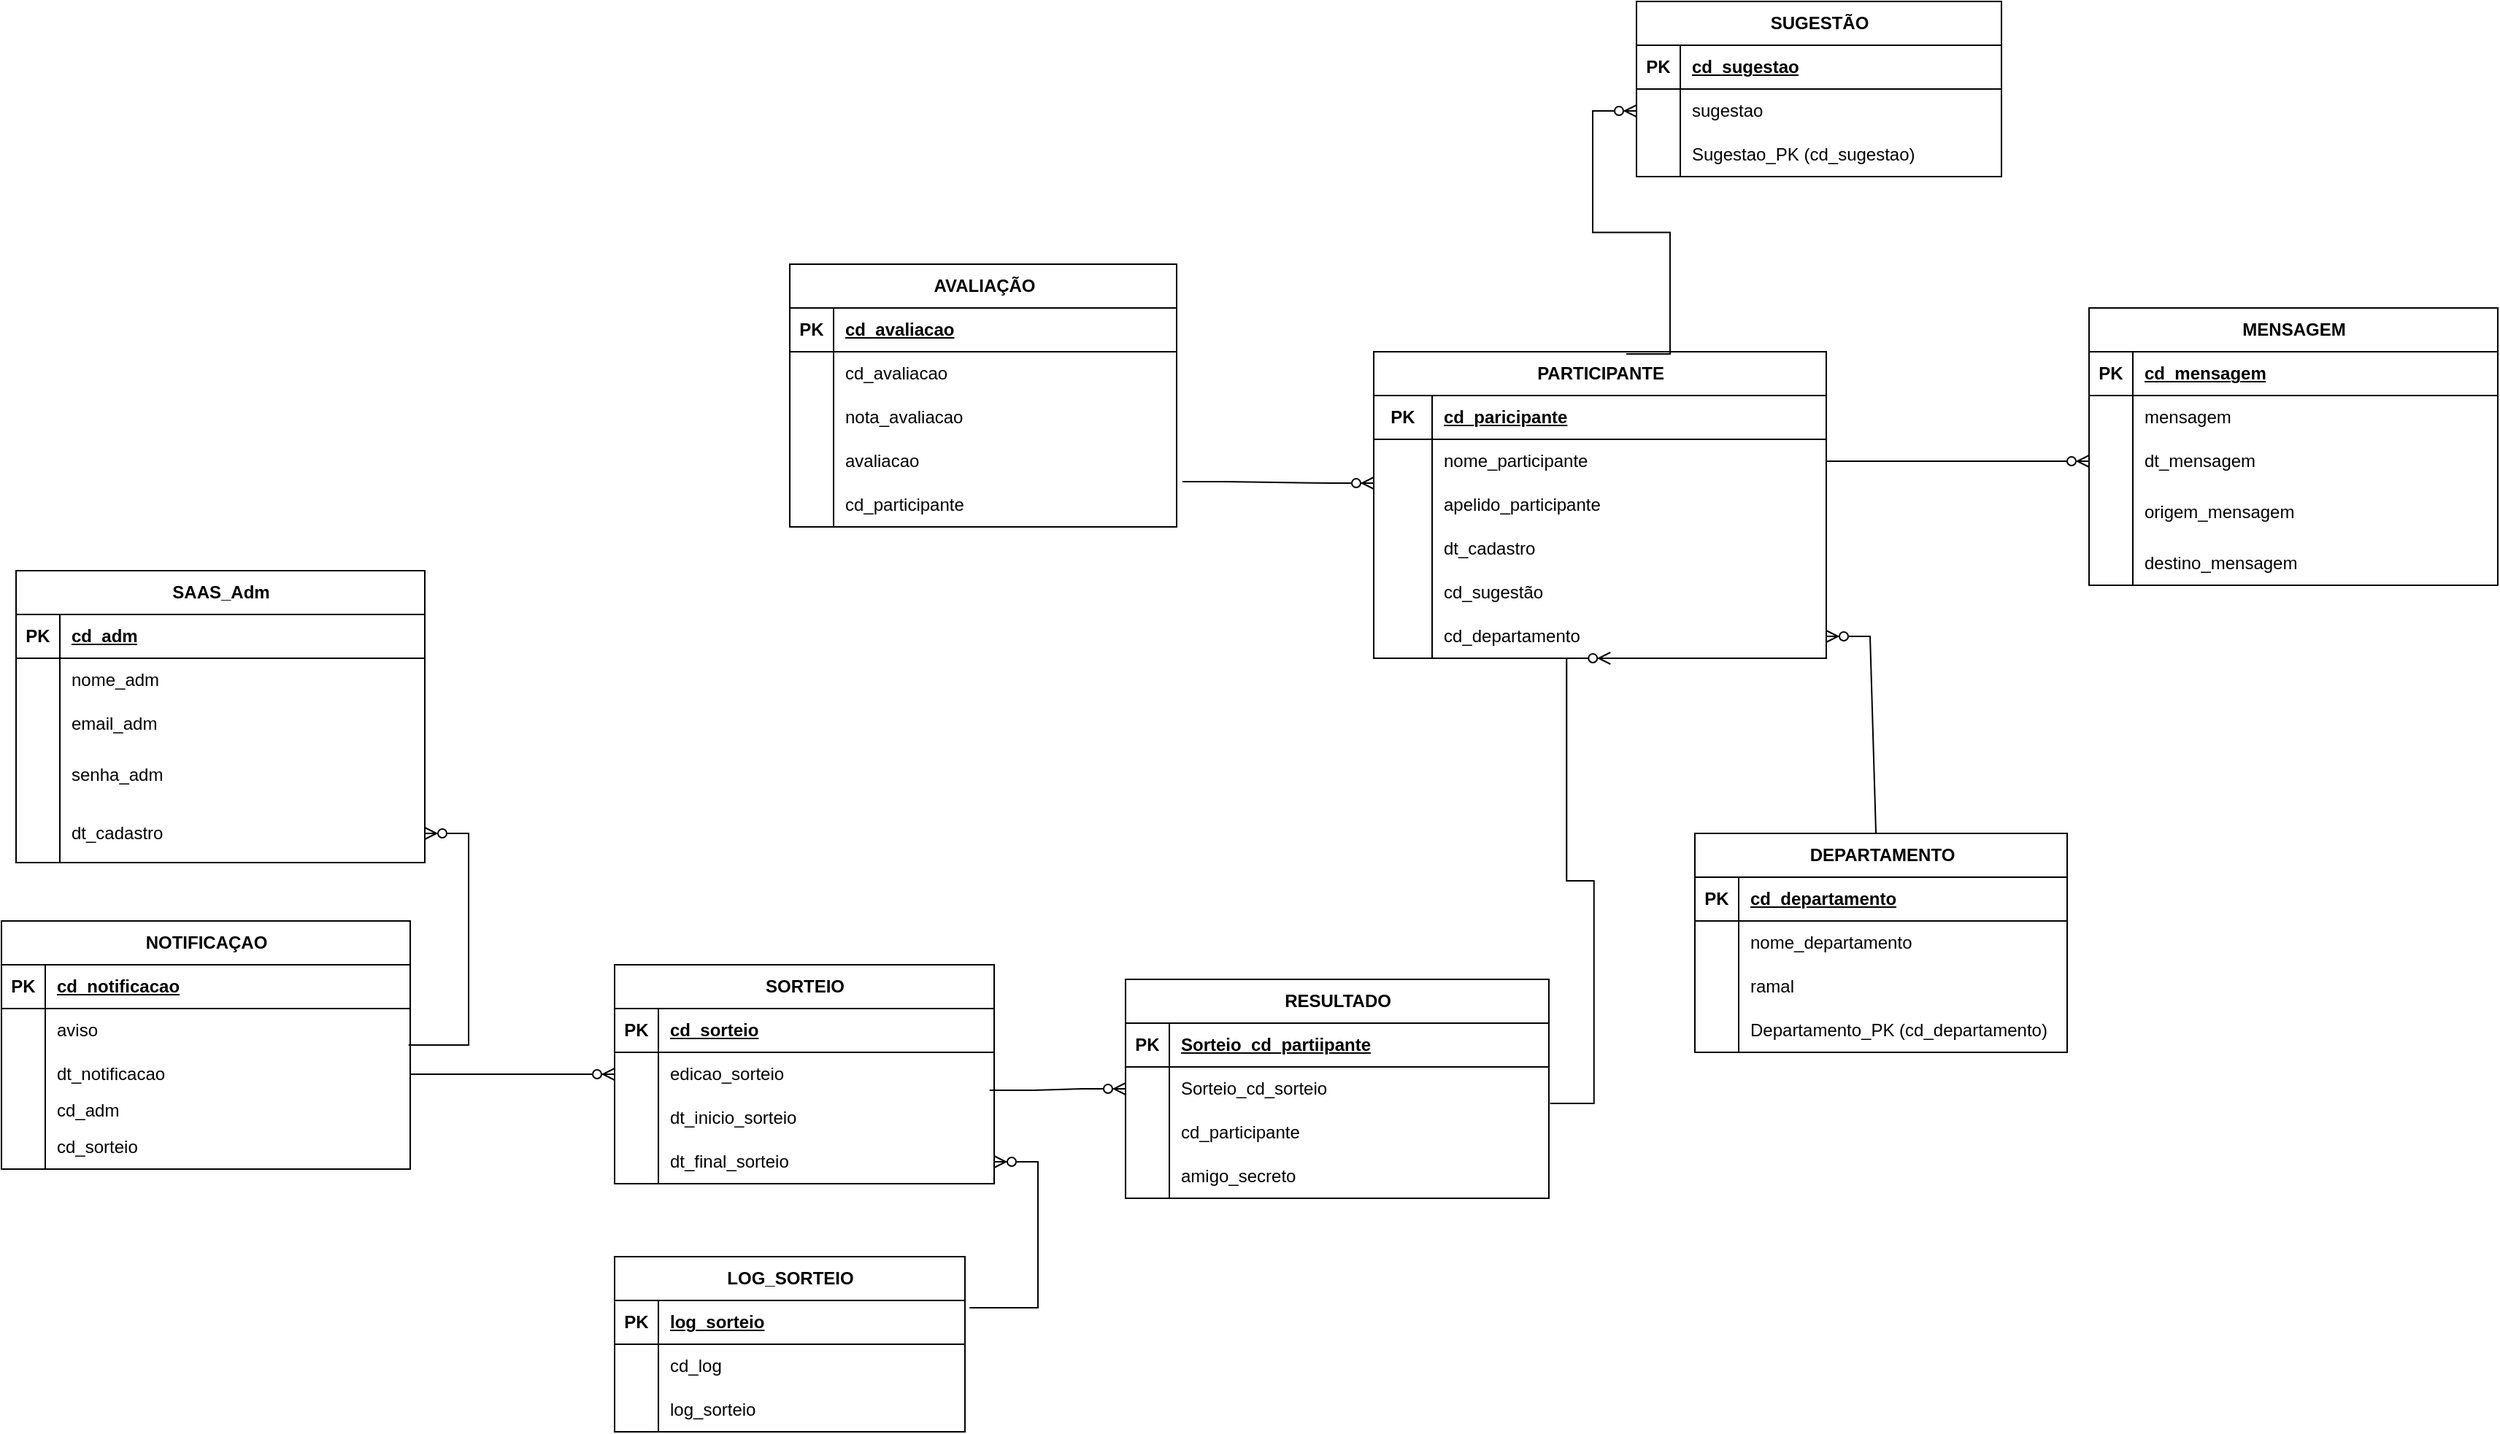 <mxfile version="23.1.5" type="github">
  <diagram name="Page-1" id="4oKzSc2qg2DLlw8TEG8X">
    <mxGraphModel dx="3244" dy="2312" grid="1" gridSize="10" guides="1" tooltips="1" connect="1" arrows="1" fold="1" page="1" pageScale="1" pageWidth="850" pageHeight="1100" math="0" shadow="0">
      <root>
        <mxCell id="0" />
        <mxCell id="1" parent="0" />
        <mxCell id="CW-zrtJfjX2pMZGE0h_k-5" value="LOG_SORTEIO" style="shape=table;startSize=30;container=1;collapsible=1;childLayout=tableLayout;fixedRows=1;rowLines=0;fontStyle=1;align=center;resizeLast=1;html=1;" parent="1" vertex="1">
          <mxGeometry x="320" y="510" width="240" height="120" as="geometry" />
        </mxCell>
        <mxCell id="CW-zrtJfjX2pMZGE0h_k-6" value="" style="shape=tableRow;horizontal=0;startSize=0;swimlaneHead=0;swimlaneBody=0;fillColor=none;collapsible=0;dropTarget=0;points=[[0,0.5],[1,0.5]];portConstraint=eastwest;top=0;left=0;right=0;bottom=1;" parent="CW-zrtJfjX2pMZGE0h_k-5" vertex="1">
          <mxGeometry y="30" width="240" height="30" as="geometry" />
        </mxCell>
        <mxCell id="CW-zrtJfjX2pMZGE0h_k-7" value="PK" style="shape=partialRectangle;connectable=0;fillColor=none;top=0;left=0;bottom=0;right=0;fontStyle=1;overflow=hidden;whiteSpace=wrap;html=1;" parent="CW-zrtJfjX2pMZGE0h_k-6" vertex="1">
          <mxGeometry width="30" height="30" as="geometry">
            <mxRectangle width="30" height="30" as="alternateBounds" />
          </mxGeometry>
        </mxCell>
        <mxCell id="CW-zrtJfjX2pMZGE0h_k-8" value="log_sorteio" style="shape=partialRectangle;connectable=0;fillColor=none;top=0;left=0;bottom=0;right=0;align=left;spacingLeft=6;fontStyle=5;overflow=hidden;whiteSpace=wrap;html=1;strokeColor=default;" parent="CW-zrtJfjX2pMZGE0h_k-6" vertex="1">
          <mxGeometry x="30" width="210" height="30" as="geometry">
            <mxRectangle width="210" height="30" as="alternateBounds" />
          </mxGeometry>
        </mxCell>
        <mxCell id="CW-zrtJfjX2pMZGE0h_k-9" value="" style="shape=tableRow;horizontal=0;startSize=0;swimlaneHead=0;swimlaneBody=0;fillColor=none;collapsible=0;dropTarget=0;points=[[0,0.5],[1,0.5]];portConstraint=eastwest;top=0;left=0;right=0;bottom=0;" parent="CW-zrtJfjX2pMZGE0h_k-5" vertex="1">
          <mxGeometry y="60" width="240" height="30" as="geometry" />
        </mxCell>
        <mxCell id="CW-zrtJfjX2pMZGE0h_k-10" value="" style="shape=partialRectangle;connectable=0;fillColor=none;top=0;left=0;bottom=0;right=0;editable=1;overflow=hidden;whiteSpace=wrap;html=1;" parent="CW-zrtJfjX2pMZGE0h_k-9" vertex="1">
          <mxGeometry width="30" height="30" as="geometry">
            <mxRectangle width="30" height="30" as="alternateBounds" />
          </mxGeometry>
        </mxCell>
        <mxCell id="CW-zrtJfjX2pMZGE0h_k-11" value="cd_log" style="shape=partialRectangle;connectable=0;fillColor=none;top=0;left=0;bottom=0;right=0;align=left;spacingLeft=6;overflow=hidden;whiteSpace=wrap;html=1;" parent="CW-zrtJfjX2pMZGE0h_k-9" vertex="1">
          <mxGeometry x="30" width="210" height="30" as="geometry">
            <mxRectangle width="210" height="30" as="alternateBounds" />
          </mxGeometry>
        </mxCell>
        <mxCell id="CW-zrtJfjX2pMZGE0h_k-12" value="" style="shape=tableRow;horizontal=0;startSize=0;swimlaneHead=0;swimlaneBody=0;fillColor=none;collapsible=0;dropTarget=0;points=[[0,0.5],[1,0.5]];portConstraint=eastwest;top=0;left=0;right=0;bottom=0;" parent="CW-zrtJfjX2pMZGE0h_k-5" vertex="1">
          <mxGeometry y="90" width="240" height="30" as="geometry" />
        </mxCell>
        <mxCell id="CW-zrtJfjX2pMZGE0h_k-13" value="" style="shape=partialRectangle;connectable=0;fillColor=none;top=0;left=0;bottom=0;right=0;editable=1;overflow=hidden;whiteSpace=wrap;html=1;" parent="CW-zrtJfjX2pMZGE0h_k-12" vertex="1">
          <mxGeometry width="30" height="30" as="geometry">
            <mxRectangle width="30" height="30" as="alternateBounds" />
          </mxGeometry>
        </mxCell>
        <mxCell id="CW-zrtJfjX2pMZGE0h_k-14" value="log_sorteio" style="shape=partialRectangle;connectable=0;fillColor=none;top=0;left=0;bottom=0;right=0;align=left;spacingLeft=6;overflow=hidden;whiteSpace=wrap;html=1;" parent="CW-zrtJfjX2pMZGE0h_k-12" vertex="1">
          <mxGeometry x="30" width="210" height="30" as="geometry">
            <mxRectangle width="210" height="30" as="alternateBounds" />
          </mxGeometry>
        </mxCell>
        <mxCell id="CW-zrtJfjX2pMZGE0h_k-18" value="SUGESTÃO" style="shape=table;startSize=30;container=1;collapsible=1;childLayout=tableLayout;fixedRows=1;rowLines=0;fontStyle=1;align=center;resizeLast=1;html=1;" parent="1" vertex="1">
          <mxGeometry x="1020" y="-350" width="250" height="120" as="geometry" />
        </mxCell>
        <mxCell id="CW-zrtJfjX2pMZGE0h_k-19" value="" style="shape=tableRow;horizontal=0;startSize=0;swimlaneHead=0;swimlaneBody=0;fillColor=none;collapsible=0;dropTarget=0;points=[[0,0.5],[1,0.5]];portConstraint=eastwest;top=0;left=0;right=0;bottom=1;" parent="CW-zrtJfjX2pMZGE0h_k-18" vertex="1">
          <mxGeometry y="30" width="250" height="30" as="geometry" />
        </mxCell>
        <mxCell id="CW-zrtJfjX2pMZGE0h_k-20" value="PK" style="shape=partialRectangle;connectable=0;fillColor=none;top=0;left=0;bottom=0;right=0;fontStyle=1;overflow=hidden;whiteSpace=wrap;html=1;" parent="CW-zrtJfjX2pMZGE0h_k-19" vertex="1">
          <mxGeometry width="30" height="30" as="geometry">
            <mxRectangle width="30" height="30" as="alternateBounds" />
          </mxGeometry>
        </mxCell>
        <mxCell id="CW-zrtJfjX2pMZGE0h_k-21" value="cd_sugestao" style="shape=partialRectangle;connectable=0;fillColor=none;top=0;left=0;bottom=0;right=0;align=left;spacingLeft=6;fontStyle=5;overflow=hidden;whiteSpace=wrap;html=1;" parent="CW-zrtJfjX2pMZGE0h_k-19" vertex="1">
          <mxGeometry x="30" width="220" height="30" as="geometry">
            <mxRectangle width="220" height="30" as="alternateBounds" />
          </mxGeometry>
        </mxCell>
        <mxCell id="CW-zrtJfjX2pMZGE0h_k-22" value="" style="shape=tableRow;horizontal=0;startSize=0;swimlaneHead=0;swimlaneBody=0;fillColor=none;collapsible=0;dropTarget=0;points=[[0,0.5],[1,0.5]];portConstraint=eastwest;top=0;left=0;right=0;bottom=0;" parent="CW-zrtJfjX2pMZGE0h_k-18" vertex="1">
          <mxGeometry y="60" width="250" height="30" as="geometry" />
        </mxCell>
        <mxCell id="CW-zrtJfjX2pMZGE0h_k-23" value="" style="shape=partialRectangle;connectable=0;fillColor=none;top=0;left=0;bottom=0;right=0;editable=1;overflow=hidden;whiteSpace=wrap;html=1;" parent="CW-zrtJfjX2pMZGE0h_k-22" vertex="1">
          <mxGeometry width="30" height="30" as="geometry">
            <mxRectangle width="30" height="30" as="alternateBounds" />
          </mxGeometry>
        </mxCell>
        <mxCell id="CW-zrtJfjX2pMZGE0h_k-24" value="sugestao" style="shape=partialRectangle;connectable=0;fillColor=none;top=0;left=0;bottom=0;right=0;align=left;spacingLeft=6;overflow=hidden;whiteSpace=wrap;html=1;" parent="CW-zrtJfjX2pMZGE0h_k-22" vertex="1">
          <mxGeometry x="30" width="220" height="30" as="geometry">
            <mxRectangle width="220" height="30" as="alternateBounds" />
          </mxGeometry>
        </mxCell>
        <mxCell id="CW-zrtJfjX2pMZGE0h_k-25" value="" style="shape=tableRow;horizontal=0;startSize=0;swimlaneHead=0;swimlaneBody=0;fillColor=none;collapsible=0;dropTarget=0;points=[[0,0.5],[1,0.5]];portConstraint=eastwest;top=0;left=0;right=0;bottom=0;" parent="CW-zrtJfjX2pMZGE0h_k-18" vertex="1">
          <mxGeometry y="90" width="250" height="30" as="geometry" />
        </mxCell>
        <mxCell id="CW-zrtJfjX2pMZGE0h_k-26" value="" style="shape=partialRectangle;connectable=0;fillColor=none;top=0;left=0;bottom=0;right=0;editable=1;overflow=hidden;whiteSpace=wrap;html=1;" parent="CW-zrtJfjX2pMZGE0h_k-25" vertex="1">
          <mxGeometry width="30" height="30" as="geometry">
            <mxRectangle width="30" height="30" as="alternateBounds" />
          </mxGeometry>
        </mxCell>
        <mxCell id="CW-zrtJfjX2pMZGE0h_k-27" value="Sugestao_PK (cd_sugestao)" style="shape=partialRectangle;connectable=0;fillColor=none;top=0;left=0;bottom=0;right=0;align=left;spacingLeft=6;overflow=hidden;whiteSpace=wrap;html=1;" parent="CW-zrtJfjX2pMZGE0h_k-25" vertex="1">
          <mxGeometry x="30" width="220" height="30" as="geometry">
            <mxRectangle width="220" height="30" as="alternateBounds" />
          </mxGeometry>
        </mxCell>
        <mxCell id="CW-zrtJfjX2pMZGE0h_k-31" value="AVALIAÇÃO" style="shape=table;startSize=30;container=1;collapsible=1;childLayout=tableLayout;fixedRows=1;rowLines=0;fontStyle=1;align=center;resizeLast=1;html=1;" parent="1" vertex="1">
          <mxGeometry x="440" y="-170" width="265" height="180" as="geometry" />
        </mxCell>
        <mxCell id="CW-zrtJfjX2pMZGE0h_k-32" value="" style="shape=tableRow;horizontal=0;startSize=0;swimlaneHead=0;swimlaneBody=0;fillColor=none;collapsible=0;dropTarget=0;points=[[0,0.5],[1,0.5]];portConstraint=eastwest;top=0;left=0;right=0;bottom=1;" parent="CW-zrtJfjX2pMZGE0h_k-31" vertex="1">
          <mxGeometry y="30" width="265" height="30" as="geometry" />
        </mxCell>
        <mxCell id="CW-zrtJfjX2pMZGE0h_k-33" value="PK" style="shape=partialRectangle;connectable=0;fillColor=none;top=0;left=0;bottom=0;right=0;fontStyle=1;overflow=hidden;whiteSpace=wrap;html=1;" parent="CW-zrtJfjX2pMZGE0h_k-32" vertex="1">
          <mxGeometry width="30" height="30" as="geometry">
            <mxRectangle width="30" height="30" as="alternateBounds" />
          </mxGeometry>
        </mxCell>
        <mxCell id="CW-zrtJfjX2pMZGE0h_k-34" value="cd_avaliacao" style="shape=partialRectangle;connectable=0;fillColor=none;top=0;left=0;bottom=0;right=0;align=left;spacingLeft=6;fontStyle=5;overflow=hidden;whiteSpace=wrap;html=1;" parent="CW-zrtJfjX2pMZGE0h_k-32" vertex="1">
          <mxGeometry x="30" width="235" height="30" as="geometry">
            <mxRectangle width="235" height="30" as="alternateBounds" />
          </mxGeometry>
        </mxCell>
        <mxCell id="CW-zrtJfjX2pMZGE0h_k-35" value="" style="shape=tableRow;horizontal=0;startSize=0;swimlaneHead=0;swimlaneBody=0;fillColor=none;collapsible=0;dropTarget=0;points=[[0,0.5],[1,0.5]];portConstraint=eastwest;top=0;left=0;right=0;bottom=0;" parent="CW-zrtJfjX2pMZGE0h_k-31" vertex="1">
          <mxGeometry y="60" width="265" height="30" as="geometry" />
        </mxCell>
        <mxCell id="CW-zrtJfjX2pMZGE0h_k-36" value="" style="shape=partialRectangle;connectable=0;fillColor=none;top=0;left=0;bottom=0;right=0;editable=1;overflow=hidden;whiteSpace=wrap;html=1;" parent="CW-zrtJfjX2pMZGE0h_k-35" vertex="1">
          <mxGeometry width="30" height="30" as="geometry">
            <mxRectangle width="30" height="30" as="alternateBounds" />
          </mxGeometry>
        </mxCell>
        <mxCell id="CW-zrtJfjX2pMZGE0h_k-37" value="cd_avaliacao" style="shape=partialRectangle;connectable=0;fillColor=none;top=0;left=0;bottom=0;right=0;align=left;spacingLeft=6;overflow=hidden;whiteSpace=wrap;html=1;" parent="CW-zrtJfjX2pMZGE0h_k-35" vertex="1">
          <mxGeometry x="30" width="235" height="30" as="geometry">
            <mxRectangle width="235" height="30" as="alternateBounds" />
          </mxGeometry>
        </mxCell>
        <mxCell id="CW-zrtJfjX2pMZGE0h_k-38" value="" style="shape=tableRow;horizontal=0;startSize=0;swimlaneHead=0;swimlaneBody=0;fillColor=none;collapsible=0;dropTarget=0;points=[[0,0.5],[1,0.5]];portConstraint=eastwest;top=0;left=0;right=0;bottom=0;" parent="CW-zrtJfjX2pMZGE0h_k-31" vertex="1">
          <mxGeometry y="90" width="265" height="30" as="geometry" />
        </mxCell>
        <mxCell id="CW-zrtJfjX2pMZGE0h_k-39" value="" style="shape=partialRectangle;connectable=0;fillColor=none;top=0;left=0;bottom=0;right=0;editable=1;overflow=hidden;whiteSpace=wrap;html=1;" parent="CW-zrtJfjX2pMZGE0h_k-38" vertex="1">
          <mxGeometry width="30" height="30" as="geometry">
            <mxRectangle width="30" height="30" as="alternateBounds" />
          </mxGeometry>
        </mxCell>
        <mxCell id="CW-zrtJfjX2pMZGE0h_k-40" value="nota_avaliacao" style="shape=partialRectangle;connectable=0;fillColor=none;top=0;left=0;bottom=0;right=0;align=left;spacingLeft=6;overflow=hidden;whiteSpace=wrap;html=1;" parent="CW-zrtJfjX2pMZGE0h_k-38" vertex="1">
          <mxGeometry x="30" width="235" height="30" as="geometry">
            <mxRectangle width="235" height="30" as="alternateBounds" />
          </mxGeometry>
        </mxCell>
        <mxCell id="CW-zrtJfjX2pMZGE0h_k-41" value="" style="shape=tableRow;horizontal=0;startSize=0;swimlaneHead=0;swimlaneBody=0;fillColor=none;collapsible=0;dropTarget=0;points=[[0,0.5],[1,0.5]];portConstraint=eastwest;top=0;left=0;right=0;bottom=0;" parent="CW-zrtJfjX2pMZGE0h_k-31" vertex="1">
          <mxGeometry y="120" width="265" height="30" as="geometry" />
        </mxCell>
        <mxCell id="CW-zrtJfjX2pMZGE0h_k-42" value="" style="shape=partialRectangle;connectable=0;fillColor=none;top=0;left=0;bottom=0;right=0;editable=1;overflow=hidden;whiteSpace=wrap;html=1;" parent="CW-zrtJfjX2pMZGE0h_k-41" vertex="1">
          <mxGeometry width="30" height="30" as="geometry">
            <mxRectangle width="30" height="30" as="alternateBounds" />
          </mxGeometry>
        </mxCell>
        <mxCell id="CW-zrtJfjX2pMZGE0h_k-43" value="avaliacao" style="shape=partialRectangle;connectable=0;fillColor=none;top=0;left=0;bottom=0;right=0;align=left;spacingLeft=6;overflow=hidden;whiteSpace=wrap;html=1;" parent="CW-zrtJfjX2pMZGE0h_k-41" vertex="1">
          <mxGeometry x="30" width="235" height="30" as="geometry">
            <mxRectangle width="235" height="30" as="alternateBounds" />
          </mxGeometry>
        </mxCell>
        <mxCell id="CW-zrtJfjX2pMZGE0h_k-142" value="" style="shape=tableRow;horizontal=0;startSize=0;swimlaneHead=0;swimlaneBody=0;fillColor=none;collapsible=0;dropTarget=0;points=[[0,0.5],[1,0.5]];portConstraint=eastwest;top=0;left=0;right=0;bottom=0;" parent="CW-zrtJfjX2pMZGE0h_k-31" vertex="1">
          <mxGeometry y="150" width="265" height="30" as="geometry" />
        </mxCell>
        <mxCell id="CW-zrtJfjX2pMZGE0h_k-143" value="" style="shape=partialRectangle;connectable=0;fillColor=none;top=0;left=0;bottom=0;right=0;editable=1;overflow=hidden;whiteSpace=wrap;html=1;" parent="CW-zrtJfjX2pMZGE0h_k-142" vertex="1">
          <mxGeometry width="30" height="30" as="geometry">
            <mxRectangle width="30" height="30" as="alternateBounds" />
          </mxGeometry>
        </mxCell>
        <mxCell id="CW-zrtJfjX2pMZGE0h_k-144" value="cd_participante" style="shape=partialRectangle;connectable=0;fillColor=none;top=0;left=0;bottom=0;right=0;align=left;spacingLeft=6;overflow=hidden;whiteSpace=wrap;html=1;" parent="CW-zrtJfjX2pMZGE0h_k-142" vertex="1">
          <mxGeometry x="30" width="235" height="30" as="geometry">
            <mxRectangle width="235" height="30" as="alternateBounds" />
          </mxGeometry>
        </mxCell>
        <mxCell id="CW-zrtJfjX2pMZGE0h_k-44" value="MENSAGEM" style="shape=table;startSize=30;container=1;collapsible=1;childLayout=tableLayout;fixedRows=1;rowLines=0;fontStyle=1;align=center;resizeLast=1;html=1;" parent="1" vertex="1">
          <mxGeometry x="1330" y="-140" width="280" height="190" as="geometry" />
        </mxCell>
        <mxCell id="CW-zrtJfjX2pMZGE0h_k-45" value="" style="shape=tableRow;horizontal=0;startSize=0;swimlaneHead=0;swimlaneBody=0;fillColor=none;collapsible=0;dropTarget=0;points=[[0,0.5],[1,0.5]];portConstraint=eastwest;top=0;left=0;right=0;bottom=1;" parent="CW-zrtJfjX2pMZGE0h_k-44" vertex="1">
          <mxGeometry y="30" width="280" height="30" as="geometry" />
        </mxCell>
        <mxCell id="CW-zrtJfjX2pMZGE0h_k-46" value="PK" style="shape=partialRectangle;connectable=0;fillColor=none;top=0;left=0;bottom=0;right=0;fontStyle=1;overflow=hidden;whiteSpace=wrap;html=1;" parent="CW-zrtJfjX2pMZGE0h_k-45" vertex="1">
          <mxGeometry width="30" height="30" as="geometry">
            <mxRectangle width="30" height="30" as="alternateBounds" />
          </mxGeometry>
        </mxCell>
        <mxCell id="CW-zrtJfjX2pMZGE0h_k-47" value="cd_mensagem" style="shape=partialRectangle;connectable=0;fillColor=none;top=0;left=0;bottom=0;right=0;align=left;spacingLeft=6;fontStyle=5;overflow=hidden;whiteSpace=wrap;html=1;" parent="CW-zrtJfjX2pMZGE0h_k-45" vertex="1">
          <mxGeometry x="30" width="250" height="30" as="geometry">
            <mxRectangle width="250" height="30" as="alternateBounds" />
          </mxGeometry>
        </mxCell>
        <mxCell id="CW-zrtJfjX2pMZGE0h_k-48" value="" style="shape=tableRow;horizontal=0;startSize=0;swimlaneHead=0;swimlaneBody=0;fillColor=none;collapsible=0;dropTarget=0;points=[[0,0.5],[1,0.5]];portConstraint=eastwest;top=0;left=0;right=0;bottom=0;" parent="CW-zrtJfjX2pMZGE0h_k-44" vertex="1">
          <mxGeometry y="60" width="280" height="30" as="geometry" />
        </mxCell>
        <mxCell id="CW-zrtJfjX2pMZGE0h_k-49" value="" style="shape=partialRectangle;connectable=0;fillColor=none;top=0;left=0;bottom=0;right=0;editable=1;overflow=hidden;whiteSpace=wrap;html=1;" parent="CW-zrtJfjX2pMZGE0h_k-48" vertex="1">
          <mxGeometry width="30" height="30" as="geometry">
            <mxRectangle width="30" height="30" as="alternateBounds" />
          </mxGeometry>
        </mxCell>
        <mxCell id="CW-zrtJfjX2pMZGE0h_k-50" value="mensagem" style="shape=partialRectangle;connectable=0;fillColor=none;top=0;left=0;bottom=0;right=0;align=left;spacingLeft=6;overflow=hidden;whiteSpace=wrap;html=1;" parent="CW-zrtJfjX2pMZGE0h_k-48" vertex="1">
          <mxGeometry x="30" width="250" height="30" as="geometry">
            <mxRectangle width="250" height="30" as="alternateBounds" />
          </mxGeometry>
        </mxCell>
        <mxCell id="CW-zrtJfjX2pMZGE0h_k-51" value="" style="shape=tableRow;horizontal=0;startSize=0;swimlaneHead=0;swimlaneBody=0;fillColor=none;collapsible=0;dropTarget=0;points=[[0,0.5],[1,0.5]];portConstraint=eastwest;top=0;left=0;right=0;bottom=0;" parent="CW-zrtJfjX2pMZGE0h_k-44" vertex="1">
          <mxGeometry y="90" width="280" height="30" as="geometry" />
        </mxCell>
        <mxCell id="CW-zrtJfjX2pMZGE0h_k-52" value="" style="shape=partialRectangle;connectable=0;fillColor=none;top=0;left=0;bottom=0;right=0;editable=1;overflow=hidden;whiteSpace=wrap;html=1;" parent="CW-zrtJfjX2pMZGE0h_k-51" vertex="1">
          <mxGeometry width="30" height="30" as="geometry">
            <mxRectangle width="30" height="30" as="alternateBounds" />
          </mxGeometry>
        </mxCell>
        <mxCell id="CW-zrtJfjX2pMZGE0h_k-53" value="dt_mensagem" style="shape=partialRectangle;connectable=0;fillColor=none;top=0;left=0;bottom=0;right=0;align=left;spacingLeft=6;overflow=hidden;whiteSpace=wrap;html=1;" parent="CW-zrtJfjX2pMZGE0h_k-51" vertex="1">
          <mxGeometry x="30" width="250" height="30" as="geometry">
            <mxRectangle width="250" height="30" as="alternateBounds" />
          </mxGeometry>
        </mxCell>
        <mxCell id="CW-zrtJfjX2pMZGE0h_k-54" value="" style="shape=tableRow;horizontal=0;startSize=0;swimlaneHead=0;swimlaneBody=0;fillColor=none;collapsible=0;dropTarget=0;points=[[0,0.5],[1,0.5]];portConstraint=eastwest;top=0;left=0;right=0;bottom=0;" parent="CW-zrtJfjX2pMZGE0h_k-44" vertex="1">
          <mxGeometry y="120" width="280" height="40" as="geometry" />
        </mxCell>
        <mxCell id="CW-zrtJfjX2pMZGE0h_k-55" value="&lt;div&gt;&lt;br&gt;&lt;/div&gt;&lt;div&gt;&lt;br&gt;&lt;/div&gt;&lt;div&gt;&lt;br&gt;&lt;/div&gt;&lt;div&gt;&lt;br&gt;&lt;/div&gt;" style="shape=partialRectangle;connectable=0;fillColor=none;top=0;left=0;bottom=0;right=0;editable=1;overflow=hidden;whiteSpace=wrap;html=1;" parent="CW-zrtJfjX2pMZGE0h_k-54" vertex="1">
          <mxGeometry width="30" height="40" as="geometry">
            <mxRectangle width="30" height="40" as="alternateBounds" />
          </mxGeometry>
        </mxCell>
        <mxCell id="CW-zrtJfjX2pMZGE0h_k-56" value="origem_mensagem" style="shape=partialRectangle;connectable=0;fillColor=none;top=0;left=0;bottom=0;right=0;align=left;spacingLeft=6;overflow=hidden;whiteSpace=wrap;html=1;" parent="CW-zrtJfjX2pMZGE0h_k-54" vertex="1">
          <mxGeometry x="30" width="250" height="40" as="geometry">
            <mxRectangle width="250" height="40" as="alternateBounds" />
          </mxGeometry>
        </mxCell>
        <mxCell id="CW-zrtJfjX2pMZGE0h_k-145" value="" style="shape=tableRow;horizontal=0;startSize=0;swimlaneHead=0;swimlaneBody=0;fillColor=none;collapsible=0;dropTarget=0;points=[[0,0.5],[1,0.5]];portConstraint=eastwest;top=0;left=0;right=0;bottom=0;" parent="CW-zrtJfjX2pMZGE0h_k-44" vertex="1">
          <mxGeometry y="160" width="280" height="30" as="geometry" />
        </mxCell>
        <mxCell id="CW-zrtJfjX2pMZGE0h_k-146" value="" style="shape=partialRectangle;connectable=0;fillColor=none;top=0;left=0;bottom=0;right=0;editable=1;overflow=hidden;whiteSpace=wrap;html=1;" parent="CW-zrtJfjX2pMZGE0h_k-145" vertex="1">
          <mxGeometry width="30" height="30" as="geometry">
            <mxRectangle width="30" height="30" as="alternateBounds" />
          </mxGeometry>
        </mxCell>
        <mxCell id="CW-zrtJfjX2pMZGE0h_k-147" value="destino_mensagem" style="shape=partialRectangle;connectable=0;fillColor=none;top=0;left=0;bottom=0;right=0;align=left;spacingLeft=6;overflow=hidden;whiteSpace=wrap;html=1;" parent="CW-zrtJfjX2pMZGE0h_k-145" vertex="1">
          <mxGeometry x="30" width="250" height="30" as="geometry">
            <mxRectangle width="250" height="30" as="alternateBounds" />
          </mxGeometry>
        </mxCell>
        <mxCell id="CW-zrtJfjX2pMZGE0h_k-57" value="PARTICIPANTE" style="shape=table;startSize=30;container=1;collapsible=1;childLayout=tableLayout;fixedRows=1;rowLines=0;fontStyle=1;align=center;resizeLast=1;html=1;" parent="1" vertex="1">
          <mxGeometry x="840" y="-110" width="310" height="210" as="geometry" />
        </mxCell>
        <mxCell id="CW-zrtJfjX2pMZGE0h_k-58" value="" style="shape=tableRow;horizontal=0;startSize=0;swimlaneHead=0;swimlaneBody=0;fillColor=none;collapsible=0;dropTarget=0;points=[[0,0.5],[1,0.5]];portConstraint=eastwest;top=0;left=0;right=0;bottom=1;" parent="CW-zrtJfjX2pMZGE0h_k-57" vertex="1">
          <mxGeometry y="30" width="310" height="30" as="geometry" />
        </mxCell>
        <mxCell id="CW-zrtJfjX2pMZGE0h_k-59" value="PK" style="shape=partialRectangle;connectable=0;fillColor=none;top=0;left=0;bottom=0;right=0;fontStyle=1;overflow=hidden;whiteSpace=wrap;html=1;" parent="CW-zrtJfjX2pMZGE0h_k-58" vertex="1">
          <mxGeometry width="40" height="30" as="geometry">
            <mxRectangle width="40" height="30" as="alternateBounds" />
          </mxGeometry>
        </mxCell>
        <mxCell id="CW-zrtJfjX2pMZGE0h_k-60" value="cd_paricipante" style="shape=partialRectangle;connectable=0;fillColor=none;top=0;left=0;bottom=0;right=0;align=left;spacingLeft=6;fontStyle=5;overflow=hidden;whiteSpace=wrap;html=1;" parent="CW-zrtJfjX2pMZGE0h_k-58" vertex="1">
          <mxGeometry x="40" width="270" height="30" as="geometry">
            <mxRectangle width="270" height="30" as="alternateBounds" />
          </mxGeometry>
        </mxCell>
        <mxCell id="CW-zrtJfjX2pMZGE0h_k-61" value="" style="shape=tableRow;horizontal=0;startSize=0;swimlaneHead=0;swimlaneBody=0;fillColor=none;collapsible=0;dropTarget=0;points=[[0,0.5],[1,0.5]];portConstraint=eastwest;top=0;left=0;right=0;bottom=0;" parent="CW-zrtJfjX2pMZGE0h_k-57" vertex="1">
          <mxGeometry y="60" width="310" height="30" as="geometry" />
        </mxCell>
        <mxCell id="CW-zrtJfjX2pMZGE0h_k-62" value="" style="shape=partialRectangle;connectable=0;fillColor=none;top=0;left=0;bottom=0;right=0;editable=1;overflow=hidden;whiteSpace=wrap;html=1;" parent="CW-zrtJfjX2pMZGE0h_k-61" vertex="1">
          <mxGeometry width="40" height="30" as="geometry">
            <mxRectangle width="40" height="30" as="alternateBounds" />
          </mxGeometry>
        </mxCell>
        <mxCell id="CW-zrtJfjX2pMZGE0h_k-63" value="nome_participante" style="shape=partialRectangle;connectable=0;fillColor=none;top=0;left=0;bottom=0;right=0;align=left;spacingLeft=6;overflow=hidden;whiteSpace=wrap;html=1;" parent="CW-zrtJfjX2pMZGE0h_k-61" vertex="1">
          <mxGeometry x="40" width="270" height="30" as="geometry">
            <mxRectangle width="270" height="30" as="alternateBounds" />
          </mxGeometry>
        </mxCell>
        <mxCell id="CW-zrtJfjX2pMZGE0h_k-64" value="" style="shape=tableRow;horizontal=0;startSize=0;swimlaneHead=0;swimlaneBody=0;fillColor=none;collapsible=0;dropTarget=0;points=[[0,0.5],[1,0.5]];portConstraint=eastwest;top=0;left=0;right=0;bottom=0;" parent="CW-zrtJfjX2pMZGE0h_k-57" vertex="1">
          <mxGeometry y="90" width="310" height="30" as="geometry" />
        </mxCell>
        <mxCell id="CW-zrtJfjX2pMZGE0h_k-65" value="" style="shape=partialRectangle;connectable=0;fillColor=none;top=0;left=0;bottom=0;right=0;editable=1;overflow=hidden;whiteSpace=wrap;html=1;" parent="CW-zrtJfjX2pMZGE0h_k-64" vertex="1">
          <mxGeometry width="40" height="30" as="geometry">
            <mxRectangle width="40" height="30" as="alternateBounds" />
          </mxGeometry>
        </mxCell>
        <mxCell id="CW-zrtJfjX2pMZGE0h_k-66" value="apelido_participante" style="shape=partialRectangle;connectable=0;fillColor=none;top=0;left=0;bottom=0;right=0;align=left;spacingLeft=6;overflow=hidden;whiteSpace=wrap;html=1;" parent="CW-zrtJfjX2pMZGE0h_k-64" vertex="1">
          <mxGeometry x="40" width="270" height="30" as="geometry">
            <mxRectangle width="270" height="30" as="alternateBounds" />
          </mxGeometry>
        </mxCell>
        <mxCell id="CW-zrtJfjX2pMZGE0h_k-164" value="" style="shape=tableRow;horizontal=0;startSize=0;swimlaneHead=0;swimlaneBody=0;fillColor=none;collapsible=0;dropTarget=0;points=[[0,0.5],[1,0.5]];portConstraint=eastwest;top=0;left=0;right=0;bottom=0;" parent="CW-zrtJfjX2pMZGE0h_k-57" vertex="1">
          <mxGeometry y="120" width="310" height="30" as="geometry" />
        </mxCell>
        <mxCell id="CW-zrtJfjX2pMZGE0h_k-165" value="" style="shape=partialRectangle;connectable=0;fillColor=none;top=0;left=0;bottom=0;right=0;editable=1;overflow=hidden;whiteSpace=wrap;html=1;" parent="CW-zrtJfjX2pMZGE0h_k-164" vertex="1">
          <mxGeometry width="40" height="30" as="geometry">
            <mxRectangle width="40" height="30" as="alternateBounds" />
          </mxGeometry>
        </mxCell>
        <mxCell id="CW-zrtJfjX2pMZGE0h_k-166" value="dt_cadastro" style="shape=partialRectangle;connectable=0;fillColor=none;top=0;left=0;bottom=0;right=0;align=left;spacingLeft=6;overflow=hidden;whiteSpace=wrap;html=1;" parent="CW-zrtJfjX2pMZGE0h_k-164" vertex="1">
          <mxGeometry x="40" width="270" height="30" as="geometry">
            <mxRectangle width="270" height="30" as="alternateBounds" />
          </mxGeometry>
        </mxCell>
        <mxCell id="CW-zrtJfjX2pMZGE0h_k-167" value="" style="shape=tableRow;horizontal=0;startSize=0;swimlaneHead=0;swimlaneBody=0;fillColor=none;collapsible=0;dropTarget=0;points=[[0,0.5],[1,0.5]];portConstraint=eastwest;top=0;left=0;right=0;bottom=0;" parent="CW-zrtJfjX2pMZGE0h_k-57" vertex="1">
          <mxGeometry y="150" width="310" height="30" as="geometry" />
        </mxCell>
        <mxCell id="CW-zrtJfjX2pMZGE0h_k-168" value="" style="shape=partialRectangle;connectable=0;fillColor=none;top=0;left=0;bottom=0;right=0;editable=1;overflow=hidden;whiteSpace=wrap;html=1;" parent="CW-zrtJfjX2pMZGE0h_k-167" vertex="1">
          <mxGeometry width="40" height="30" as="geometry">
            <mxRectangle width="40" height="30" as="alternateBounds" />
          </mxGeometry>
        </mxCell>
        <mxCell id="CW-zrtJfjX2pMZGE0h_k-169" value="cd_sugestão" style="shape=partialRectangle;connectable=0;fillColor=none;top=0;left=0;bottom=0;right=0;align=left;spacingLeft=6;overflow=hidden;whiteSpace=wrap;html=1;" parent="CW-zrtJfjX2pMZGE0h_k-167" vertex="1">
          <mxGeometry x="40" width="270" height="30" as="geometry">
            <mxRectangle width="270" height="30" as="alternateBounds" />
          </mxGeometry>
        </mxCell>
        <mxCell id="CW-zrtJfjX2pMZGE0h_k-170" value="" style="shape=tableRow;horizontal=0;startSize=0;swimlaneHead=0;swimlaneBody=0;fillColor=none;collapsible=0;dropTarget=0;points=[[0,0.5],[1,0.5]];portConstraint=eastwest;top=0;left=0;right=0;bottom=0;" parent="CW-zrtJfjX2pMZGE0h_k-57" vertex="1">
          <mxGeometry y="180" width="310" height="30" as="geometry" />
        </mxCell>
        <mxCell id="CW-zrtJfjX2pMZGE0h_k-171" value="" style="shape=partialRectangle;connectable=0;fillColor=none;top=0;left=0;bottom=0;right=0;editable=1;overflow=hidden;whiteSpace=wrap;html=1;" parent="CW-zrtJfjX2pMZGE0h_k-170" vertex="1">
          <mxGeometry width="40" height="30" as="geometry">
            <mxRectangle width="40" height="30" as="alternateBounds" />
          </mxGeometry>
        </mxCell>
        <mxCell id="CW-zrtJfjX2pMZGE0h_k-172" value="cd_departamento" style="shape=partialRectangle;connectable=0;fillColor=none;top=0;left=0;bottom=0;right=0;align=left;spacingLeft=6;overflow=hidden;whiteSpace=wrap;html=1;" parent="CW-zrtJfjX2pMZGE0h_k-170" vertex="1">
          <mxGeometry x="40" width="270" height="30" as="geometry">
            <mxRectangle width="270" height="30" as="alternateBounds" />
          </mxGeometry>
        </mxCell>
        <mxCell id="CW-zrtJfjX2pMZGE0h_k-70" value="RESULTADO" style="shape=table;startSize=30;container=1;collapsible=1;childLayout=tableLayout;fixedRows=1;rowLines=0;fontStyle=1;align=center;resizeLast=1;html=1;" parent="1" vertex="1">
          <mxGeometry x="670" y="320" width="290" height="150" as="geometry" />
        </mxCell>
        <mxCell id="CW-zrtJfjX2pMZGE0h_k-71" value="" style="shape=tableRow;horizontal=0;startSize=0;swimlaneHead=0;swimlaneBody=0;fillColor=none;collapsible=0;dropTarget=0;points=[[0,0.5],[1,0.5]];portConstraint=eastwest;top=0;left=0;right=0;bottom=1;" parent="CW-zrtJfjX2pMZGE0h_k-70" vertex="1">
          <mxGeometry y="30" width="290" height="30" as="geometry" />
        </mxCell>
        <mxCell id="CW-zrtJfjX2pMZGE0h_k-72" value="PK" style="shape=partialRectangle;connectable=0;fillColor=none;top=0;left=0;bottom=0;right=0;fontStyle=1;overflow=hidden;whiteSpace=wrap;html=1;" parent="CW-zrtJfjX2pMZGE0h_k-71" vertex="1">
          <mxGeometry width="30" height="30" as="geometry">
            <mxRectangle width="30" height="30" as="alternateBounds" />
          </mxGeometry>
        </mxCell>
        <mxCell id="CW-zrtJfjX2pMZGE0h_k-73" value="Sorteio_cd_partiipante" style="shape=partialRectangle;connectable=0;fillColor=none;top=0;left=0;bottom=0;right=0;align=left;spacingLeft=6;fontStyle=5;overflow=hidden;whiteSpace=wrap;html=1;" parent="CW-zrtJfjX2pMZGE0h_k-71" vertex="1">
          <mxGeometry x="30" width="260" height="30" as="geometry">
            <mxRectangle width="260" height="30" as="alternateBounds" />
          </mxGeometry>
        </mxCell>
        <mxCell id="CW-zrtJfjX2pMZGE0h_k-74" value="" style="shape=tableRow;horizontal=0;startSize=0;swimlaneHead=0;swimlaneBody=0;fillColor=none;collapsible=0;dropTarget=0;points=[[0,0.5],[1,0.5]];portConstraint=eastwest;top=0;left=0;right=0;bottom=0;" parent="CW-zrtJfjX2pMZGE0h_k-70" vertex="1">
          <mxGeometry y="60" width="290" height="30" as="geometry" />
        </mxCell>
        <mxCell id="CW-zrtJfjX2pMZGE0h_k-75" value="" style="shape=partialRectangle;connectable=0;fillColor=none;top=0;left=0;bottom=0;right=0;editable=1;overflow=hidden;whiteSpace=wrap;html=1;" parent="CW-zrtJfjX2pMZGE0h_k-74" vertex="1">
          <mxGeometry width="30" height="30" as="geometry">
            <mxRectangle width="30" height="30" as="alternateBounds" />
          </mxGeometry>
        </mxCell>
        <mxCell id="CW-zrtJfjX2pMZGE0h_k-76" value="Sorteio_cd_sorteio" style="shape=partialRectangle;connectable=0;fillColor=none;top=0;left=0;bottom=0;right=0;align=left;spacingLeft=6;overflow=hidden;whiteSpace=wrap;html=1;" parent="CW-zrtJfjX2pMZGE0h_k-74" vertex="1">
          <mxGeometry x="30" width="260" height="30" as="geometry">
            <mxRectangle width="260" height="30" as="alternateBounds" />
          </mxGeometry>
        </mxCell>
        <mxCell id="CW-zrtJfjX2pMZGE0h_k-77" value="" style="shape=tableRow;horizontal=0;startSize=0;swimlaneHead=0;swimlaneBody=0;fillColor=none;collapsible=0;dropTarget=0;points=[[0,0.5],[1,0.5]];portConstraint=eastwest;top=0;left=0;right=0;bottom=0;" parent="CW-zrtJfjX2pMZGE0h_k-70" vertex="1">
          <mxGeometry y="90" width="290" height="30" as="geometry" />
        </mxCell>
        <mxCell id="CW-zrtJfjX2pMZGE0h_k-78" value="" style="shape=partialRectangle;connectable=0;fillColor=none;top=0;left=0;bottom=0;right=0;editable=1;overflow=hidden;whiteSpace=wrap;html=1;" parent="CW-zrtJfjX2pMZGE0h_k-77" vertex="1">
          <mxGeometry width="30" height="30" as="geometry">
            <mxRectangle width="30" height="30" as="alternateBounds" />
          </mxGeometry>
        </mxCell>
        <mxCell id="CW-zrtJfjX2pMZGE0h_k-79" value="cd_participante" style="shape=partialRectangle;connectable=0;fillColor=none;top=0;left=0;bottom=0;right=0;align=left;spacingLeft=6;overflow=hidden;whiteSpace=wrap;html=1;" parent="CW-zrtJfjX2pMZGE0h_k-77" vertex="1">
          <mxGeometry x="30" width="260" height="30" as="geometry">
            <mxRectangle width="260" height="30" as="alternateBounds" />
          </mxGeometry>
        </mxCell>
        <mxCell id="CW-zrtJfjX2pMZGE0h_k-80" value="" style="shape=tableRow;horizontal=0;startSize=0;swimlaneHead=0;swimlaneBody=0;fillColor=none;collapsible=0;dropTarget=0;points=[[0,0.5],[1,0.5]];portConstraint=eastwest;top=0;left=0;right=0;bottom=0;" parent="CW-zrtJfjX2pMZGE0h_k-70" vertex="1">
          <mxGeometry y="120" width="290" height="30" as="geometry" />
        </mxCell>
        <mxCell id="CW-zrtJfjX2pMZGE0h_k-81" value="" style="shape=partialRectangle;connectable=0;fillColor=none;top=0;left=0;bottom=0;right=0;editable=1;overflow=hidden;whiteSpace=wrap;html=1;" parent="CW-zrtJfjX2pMZGE0h_k-80" vertex="1">
          <mxGeometry width="30" height="30" as="geometry">
            <mxRectangle width="30" height="30" as="alternateBounds" />
          </mxGeometry>
        </mxCell>
        <mxCell id="CW-zrtJfjX2pMZGE0h_k-82" value="amigo_secreto" style="shape=partialRectangle;connectable=0;fillColor=none;top=0;left=0;bottom=0;right=0;align=left;spacingLeft=6;overflow=hidden;whiteSpace=wrap;html=1;" parent="CW-zrtJfjX2pMZGE0h_k-80" vertex="1">
          <mxGeometry x="30" width="260" height="30" as="geometry">
            <mxRectangle width="260" height="30" as="alternateBounds" />
          </mxGeometry>
        </mxCell>
        <mxCell id="CW-zrtJfjX2pMZGE0h_k-83" value="DEPARTAMENTO" style="shape=table;startSize=30;container=1;collapsible=1;childLayout=tableLayout;fixedRows=1;rowLines=0;fontStyle=1;align=center;resizeLast=1;html=1;" parent="1" vertex="1">
          <mxGeometry x="1060" y="220" width="255" height="150" as="geometry" />
        </mxCell>
        <mxCell id="CW-zrtJfjX2pMZGE0h_k-84" value="" style="shape=tableRow;horizontal=0;startSize=0;swimlaneHead=0;swimlaneBody=0;fillColor=none;collapsible=0;dropTarget=0;points=[[0,0.5],[1,0.5]];portConstraint=eastwest;top=0;left=0;right=0;bottom=1;" parent="CW-zrtJfjX2pMZGE0h_k-83" vertex="1">
          <mxGeometry y="30" width="255" height="30" as="geometry" />
        </mxCell>
        <mxCell id="CW-zrtJfjX2pMZGE0h_k-85" value="PK" style="shape=partialRectangle;connectable=0;fillColor=none;top=0;left=0;bottom=0;right=0;fontStyle=1;overflow=hidden;whiteSpace=wrap;html=1;" parent="CW-zrtJfjX2pMZGE0h_k-84" vertex="1">
          <mxGeometry width="30" height="30" as="geometry">
            <mxRectangle width="30" height="30" as="alternateBounds" />
          </mxGeometry>
        </mxCell>
        <mxCell id="CW-zrtJfjX2pMZGE0h_k-86" value="cd_departamento" style="shape=partialRectangle;connectable=0;fillColor=none;top=0;left=0;bottom=0;right=0;align=left;spacingLeft=6;fontStyle=5;overflow=hidden;whiteSpace=wrap;html=1;" parent="CW-zrtJfjX2pMZGE0h_k-84" vertex="1">
          <mxGeometry x="30" width="225" height="30" as="geometry">
            <mxRectangle width="225" height="30" as="alternateBounds" />
          </mxGeometry>
        </mxCell>
        <mxCell id="CW-zrtJfjX2pMZGE0h_k-87" value="" style="shape=tableRow;horizontal=0;startSize=0;swimlaneHead=0;swimlaneBody=0;fillColor=none;collapsible=0;dropTarget=0;points=[[0,0.5],[1,0.5]];portConstraint=eastwest;top=0;left=0;right=0;bottom=0;" parent="CW-zrtJfjX2pMZGE0h_k-83" vertex="1">
          <mxGeometry y="60" width="255" height="30" as="geometry" />
        </mxCell>
        <mxCell id="CW-zrtJfjX2pMZGE0h_k-88" value="" style="shape=partialRectangle;connectable=0;fillColor=none;top=0;left=0;bottom=0;right=0;editable=1;overflow=hidden;whiteSpace=wrap;html=1;" parent="CW-zrtJfjX2pMZGE0h_k-87" vertex="1">
          <mxGeometry width="30" height="30" as="geometry">
            <mxRectangle width="30" height="30" as="alternateBounds" />
          </mxGeometry>
        </mxCell>
        <mxCell id="CW-zrtJfjX2pMZGE0h_k-89" value="nome_departamento" style="shape=partialRectangle;connectable=0;fillColor=none;top=0;left=0;bottom=0;right=0;align=left;spacingLeft=6;overflow=hidden;whiteSpace=wrap;html=1;" parent="CW-zrtJfjX2pMZGE0h_k-87" vertex="1">
          <mxGeometry x="30" width="225" height="30" as="geometry">
            <mxRectangle width="225" height="30" as="alternateBounds" />
          </mxGeometry>
        </mxCell>
        <mxCell id="CW-zrtJfjX2pMZGE0h_k-90" value="" style="shape=tableRow;horizontal=0;startSize=0;swimlaneHead=0;swimlaneBody=0;fillColor=none;collapsible=0;dropTarget=0;points=[[0,0.5],[1,0.5]];portConstraint=eastwest;top=0;left=0;right=0;bottom=0;" parent="CW-zrtJfjX2pMZGE0h_k-83" vertex="1">
          <mxGeometry y="90" width="255" height="30" as="geometry" />
        </mxCell>
        <mxCell id="CW-zrtJfjX2pMZGE0h_k-91" value="" style="shape=partialRectangle;connectable=0;fillColor=none;top=0;left=0;bottom=0;right=0;editable=1;overflow=hidden;whiteSpace=wrap;html=1;" parent="CW-zrtJfjX2pMZGE0h_k-90" vertex="1">
          <mxGeometry width="30" height="30" as="geometry">
            <mxRectangle width="30" height="30" as="alternateBounds" />
          </mxGeometry>
        </mxCell>
        <mxCell id="CW-zrtJfjX2pMZGE0h_k-92" value="ramal" style="shape=partialRectangle;connectable=0;fillColor=none;top=0;left=0;bottom=0;right=0;align=left;spacingLeft=6;overflow=hidden;whiteSpace=wrap;html=1;" parent="CW-zrtJfjX2pMZGE0h_k-90" vertex="1">
          <mxGeometry x="30" width="225" height="30" as="geometry">
            <mxRectangle width="225" height="30" as="alternateBounds" />
          </mxGeometry>
        </mxCell>
        <mxCell id="CW-zrtJfjX2pMZGE0h_k-93" value="" style="shape=tableRow;horizontal=0;startSize=0;swimlaneHead=0;swimlaneBody=0;fillColor=none;collapsible=0;dropTarget=0;points=[[0,0.5],[1,0.5]];portConstraint=eastwest;top=0;left=0;right=0;bottom=0;" parent="CW-zrtJfjX2pMZGE0h_k-83" vertex="1">
          <mxGeometry y="120" width="255" height="30" as="geometry" />
        </mxCell>
        <mxCell id="CW-zrtJfjX2pMZGE0h_k-94" value="" style="shape=partialRectangle;connectable=0;fillColor=none;top=0;left=0;bottom=0;right=0;editable=1;overflow=hidden;whiteSpace=wrap;html=1;" parent="CW-zrtJfjX2pMZGE0h_k-93" vertex="1">
          <mxGeometry width="30" height="30" as="geometry">
            <mxRectangle width="30" height="30" as="alternateBounds" />
          </mxGeometry>
        </mxCell>
        <mxCell id="CW-zrtJfjX2pMZGE0h_k-95" value="Departamento_PK (cd_departamento)" style="shape=partialRectangle;connectable=0;fillColor=none;top=0;left=0;bottom=0;right=0;align=left;spacingLeft=6;overflow=hidden;whiteSpace=wrap;html=1;" parent="CW-zrtJfjX2pMZGE0h_k-93" vertex="1">
          <mxGeometry x="30" width="225" height="30" as="geometry">
            <mxRectangle width="225" height="30" as="alternateBounds" />
          </mxGeometry>
        </mxCell>
        <mxCell id="CW-zrtJfjX2pMZGE0h_k-96" value="SORTEIO" style="shape=table;startSize=30;container=1;collapsible=1;childLayout=tableLayout;fixedRows=1;rowLines=0;fontStyle=1;align=center;resizeLast=1;html=1;" parent="1" vertex="1">
          <mxGeometry x="320" y="310" width="260" height="150" as="geometry" />
        </mxCell>
        <mxCell id="CW-zrtJfjX2pMZGE0h_k-97" value="" style="shape=tableRow;horizontal=0;startSize=0;swimlaneHead=0;swimlaneBody=0;fillColor=none;collapsible=0;dropTarget=0;points=[[0,0.5],[1,0.5]];portConstraint=eastwest;top=0;left=0;right=0;bottom=1;" parent="CW-zrtJfjX2pMZGE0h_k-96" vertex="1">
          <mxGeometry y="30" width="260" height="30" as="geometry" />
        </mxCell>
        <mxCell id="CW-zrtJfjX2pMZGE0h_k-98" value="PK" style="shape=partialRectangle;connectable=0;fillColor=none;top=0;left=0;bottom=0;right=0;fontStyle=1;overflow=hidden;whiteSpace=wrap;html=1;" parent="CW-zrtJfjX2pMZGE0h_k-97" vertex="1">
          <mxGeometry width="30" height="30" as="geometry">
            <mxRectangle width="30" height="30" as="alternateBounds" />
          </mxGeometry>
        </mxCell>
        <mxCell id="CW-zrtJfjX2pMZGE0h_k-99" value="cd_sorteio" style="shape=partialRectangle;connectable=0;fillColor=none;top=0;left=0;bottom=0;right=0;align=left;spacingLeft=6;fontStyle=5;overflow=hidden;whiteSpace=wrap;html=1;" parent="CW-zrtJfjX2pMZGE0h_k-97" vertex="1">
          <mxGeometry x="30" width="230" height="30" as="geometry">
            <mxRectangle width="230" height="30" as="alternateBounds" />
          </mxGeometry>
        </mxCell>
        <mxCell id="CW-zrtJfjX2pMZGE0h_k-100" value="" style="shape=tableRow;horizontal=0;startSize=0;swimlaneHead=0;swimlaneBody=0;fillColor=none;collapsible=0;dropTarget=0;points=[[0,0.5],[1,0.5]];portConstraint=eastwest;top=0;left=0;right=0;bottom=0;" parent="CW-zrtJfjX2pMZGE0h_k-96" vertex="1">
          <mxGeometry y="60" width="260" height="30" as="geometry" />
        </mxCell>
        <mxCell id="CW-zrtJfjX2pMZGE0h_k-101" value="" style="shape=partialRectangle;connectable=0;fillColor=none;top=0;left=0;bottom=0;right=0;editable=1;overflow=hidden;whiteSpace=wrap;html=1;" parent="CW-zrtJfjX2pMZGE0h_k-100" vertex="1">
          <mxGeometry width="30" height="30" as="geometry">
            <mxRectangle width="30" height="30" as="alternateBounds" />
          </mxGeometry>
        </mxCell>
        <mxCell id="CW-zrtJfjX2pMZGE0h_k-102" value="edicao_sorteio" style="shape=partialRectangle;connectable=0;fillColor=none;top=0;left=0;bottom=0;right=0;align=left;spacingLeft=6;overflow=hidden;whiteSpace=wrap;html=1;" parent="CW-zrtJfjX2pMZGE0h_k-100" vertex="1">
          <mxGeometry x="30" width="230" height="30" as="geometry">
            <mxRectangle width="230" height="30" as="alternateBounds" />
          </mxGeometry>
        </mxCell>
        <mxCell id="CW-zrtJfjX2pMZGE0h_k-103" value="" style="shape=tableRow;horizontal=0;startSize=0;swimlaneHead=0;swimlaneBody=0;fillColor=none;collapsible=0;dropTarget=0;points=[[0,0.5],[1,0.5]];portConstraint=eastwest;top=0;left=0;right=0;bottom=0;" parent="CW-zrtJfjX2pMZGE0h_k-96" vertex="1">
          <mxGeometry y="90" width="260" height="30" as="geometry" />
        </mxCell>
        <mxCell id="CW-zrtJfjX2pMZGE0h_k-104" value="" style="shape=partialRectangle;connectable=0;fillColor=none;top=0;left=0;bottom=0;right=0;editable=1;overflow=hidden;whiteSpace=wrap;html=1;" parent="CW-zrtJfjX2pMZGE0h_k-103" vertex="1">
          <mxGeometry width="30" height="30" as="geometry">
            <mxRectangle width="30" height="30" as="alternateBounds" />
          </mxGeometry>
        </mxCell>
        <mxCell id="CW-zrtJfjX2pMZGE0h_k-105" value="dt_inicio_sorteio" style="shape=partialRectangle;connectable=0;fillColor=none;top=0;left=0;bottom=0;right=0;align=left;spacingLeft=6;overflow=hidden;whiteSpace=wrap;html=1;" parent="CW-zrtJfjX2pMZGE0h_k-103" vertex="1">
          <mxGeometry x="30" width="230" height="30" as="geometry">
            <mxRectangle width="230" height="30" as="alternateBounds" />
          </mxGeometry>
        </mxCell>
        <mxCell id="CW-zrtJfjX2pMZGE0h_k-106" value="" style="shape=tableRow;horizontal=0;startSize=0;swimlaneHead=0;swimlaneBody=0;fillColor=none;collapsible=0;dropTarget=0;points=[[0,0.5],[1,0.5]];portConstraint=eastwest;top=0;left=0;right=0;bottom=0;" parent="CW-zrtJfjX2pMZGE0h_k-96" vertex="1">
          <mxGeometry y="120" width="260" height="30" as="geometry" />
        </mxCell>
        <mxCell id="CW-zrtJfjX2pMZGE0h_k-107" value="" style="shape=partialRectangle;connectable=0;fillColor=none;top=0;left=0;bottom=0;right=0;editable=1;overflow=hidden;whiteSpace=wrap;html=1;" parent="CW-zrtJfjX2pMZGE0h_k-106" vertex="1">
          <mxGeometry width="30" height="30" as="geometry">
            <mxRectangle width="30" height="30" as="alternateBounds" />
          </mxGeometry>
        </mxCell>
        <mxCell id="CW-zrtJfjX2pMZGE0h_k-108" value="dt_final_sorteio" style="shape=partialRectangle;connectable=0;fillColor=none;top=0;left=0;bottom=0;right=0;align=left;spacingLeft=6;overflow=hidden;whiteSpace=wrap;html=1;" parent="CW-zrtJfjX2pMZGE0h_k-106" vertex="1">
          <mxGeometry x="30" width="230" height="30" as="geometry">
            <mxRectangle width="230" height="30" as="alternateBounds" />
          </mxGeometry>
        </mxCell>
        <mxCell id="CW-zrtJfjX2pMZGE0h_k-110" value="SAAS_Adm" style="shape=table;startSize=30;container=1;collapsible=1;childLayout=tableLayout;fixedRows=1;rowLines=0;fontStyle=1;align=center;resizeLast=1;html=1;" parent="1" vertex="1">
          <mxGeometry x="-90" y="40" width="280" height="200" as="geometry" />
        </mxCell>
        <mxCell id="CW-zrtJfjX2pMZGE0h_k-111" value="" style="shape=tableRow;horizontal=0;startSize=0;swimlaneHead=0;swimlaneBody=0;fillColor=none;collapsible=0;dropTarget=0;points=[[0,0.5],[1,0.5]];portConstraint=eastwest;top=0;left=0;right=0;bottom=1;" parent="CW-zrtJfjX2pMZGE0h_k-110" vertex="1">
          <mxGeometry y="30" width="280" height="30" as="geometry" />
        </mxCell>
        <mxCell id="CW-zrtJfjX2pMZGE0h_k-112" value="PK" style="shape=partialRectangle;connectable=0;fillColor=none;top=0;left=0;bottom=0;right=0;fontStyle=1;overflow=hidden;whiteSpace=wrap;html=1;" parent="CW-zrtJfjX2pMZGE0h_k-111" vertex="1">
          <mxGeometry width="30" height="30" as="geometry">
            <mxRectangle width="30" height="30" as="alternateBounds" />
          </mxGeometry>
        </mxCell>
        <mxCell id="CW-zrtJfjX2pMZGE0h_k-113" value="cd_adm" style="shape=partialRectangle;connectable=0;fillColor=none;top=0;left=0;bottom=0;right=0;align=left;spacingLeft=6;fontStyle=5;overflow=hidden;whiteSpace=wrap;html=1;" parent="CW-zrtJfjX2pMZGE0h_k-111" vertex="1">
          <mxGeometry x="30" width="250" height="30" as="geometry">
            <mxRectangle width="250" height="30" as="alternateBounds" />
          </mxGeometry>
        </mxCell>
        <mxCell id="CW-zrtJfjX2pMZGE0h_k-114" value="" style="shape=tableRow;horizontal=0;startSize=0;swimlaneHead=0;swimlaneBody=0;fillColor=none;collapsible=0;dropTarget=0;points=[[0,0.5],[1,0.5]];portConstraint=eastwest;top=0;left=0;right=0;bottom=0;" parent="CW-zrtJfjX2pMZGE0h_k-110" vertex="1">
          <mxGeometry y="60" width="280" height="30" as="geometry" />
        </mxCell>
        <mxCell id="CW-zrtJfjX2pMZGE0h_k-115" value="" style="shape=partialRectangle;connectable=0;fillColor=none;top=0;left=0;bottom=0;right=0;editable=1;overflow=hidden;whiteSpace=wrap;html=1;" parent="CW-zrtJfjX2pMZGE0h_k-114" vertex="1">
          <mxGeometry width="30" height="30" as="geometry">
            <mxRectangle width="30" height="30" as="alternateBounds" />
          </mxGeometry>
        </mxCell>
        <mxCell id="CW-zrtJfjX2pMZGE0h_k-116" value="nome_adm" style="shape=partialRectangle;connectable=0;fillColor=none;top=0;left=0;bottom=0;right=0;align=left;spacingLeft=6;overflow=hidden;whiteSpace=wrap;html=1;" parent="CW-zrtJfjX2pMZGE0h_k-114" vertex="1">
          <mxGeometry x="30" width="250" height="30" as="geometry">
            <mxRectangle width="250" height="30" as="alternateBounds" />
          </mxGeometry>
        </mxCell>
        <mxCell id="CW-zrtJfjX2pMZGE0h_k-117" value="" style="shape=tableRow;horizontal=0;startSize=0;swimlaneHead=0;swimlaneBody=0;fillColor=none;collapsible=0;dropTarget=0;points=[[0,0.5],[1,0.5]];portConstraint=eastwest;top=0;left=0;right=0;bottom=0;" parent="CW-zrtJfjX2pMZGE0h_k-110" vertex="1">
          <mxGeometry y="90" width="280" height="30" as="geometry" />
        </mxCell>
        <mxCell id="CW-zrtJfjX2pMZGE0h_k-118" value="" style="shape=partialRectangle;connectable=0;fillColor=none;top=0;left=0;bottom=0;right=0;editable=1;overflow=hidden;whiteSpace=wrap;html=1;" parent="CW-zrtJfjX2pMZGE0h_k-117" vertex="1">
          <mxGeometry width="30" height="30" as="geometry">
            <mxRectangle width="30" height="30" as="alternateBounds" />
          </mxGeometry>
        </mxCell>
        <mxCell id="CW-zrtJfjX2pMZGE0h_k-119" value="email_adm" style="shape=partialRectangle;connectable=0;fillColor=none;top=0;left=0;bottom=0;right=0;align=left;spacingLeft=6;overflow=hidden;whiteSpace=wrap;html=1;" parent="CW-zrtJfjX2pMZGE0h_k-117" vertex="1">
          <mxGeometry x="30" width="250" height="30" as="geometry">
            <mxRectangle width="250" height="30" as="alternateBounds" />
          </mxGeometry>
        </mxCell>
        <mxCell id="CW-zrtJfjX2pMZGE0h_k-120" value="" style="shape=tableRow;horizontal=0;startSize=0;swimlaneHead=0;swimlaneBody=0;fillColor=none;collapsible=0;dropTarget=0;points=[[0,0.5],[1,0.5]];portConstraint=eastwest;top=0;left=0;right=0;bottom=0;" parent="CW-zrtJfjX2pMZGE0h_k-110" vertex="1">
          <mxGeometry y="120" width="280" height="40" as="geometry" />
        </mxCell>
        <mxCell id="CW-zrtJfjX2pMZGE0h_k-121" value="" style="shape=partialRectangle;connectable=0;fillColor=none;top=0;left=0;bottom=0;right=0;editable=1;overflow=hidden;whiteSpace=wrap;html=1;" parent="CW-zrtJfjX2pMZGE0h_k-120" vertex="1">
          <mxGeometry width="30" height="40" as="geometry">
            <mxRectangle width="30" height="40" as="alternateBounds" />
          </mxGeometry>
        </mxCell>
        <mxCell id="CW-zrtJfjX2pMZGE0h_k-122" value="senha_adm" style="shape=partialRectangle;connectable=0;fillColor=none;top=0;left=0;bottom=0;right=0;align=left;spacingLeft=6;overflow=hidden;whiteSpace=wrap;html=1;" parent="CW-zrtJfjX2pMZGE0h_k-120" vertex="1">
          <mxGeometry x="30" width="250" height="40" as="geometry">
            <mxRectangle width="250" height="40" as="alternateBounds" />
          </mxGeometry>
        </mxCell>
        <mxCell id="CW-zrtJfjX2pMZGE0h_k-139" value="" style="shape=tableRow;horizontal=0;startSize=0;swimlaneHead=0;swimlaneBody=0;fillColor=none;collapsible=0;dropTarget=0;points=[[0,0.5],[1,0.5]];portConstraint=eastwest;top=0;left=0;right=0;bottom=0;" parent="CW-zrtJfjX2pMZGE0h_k-110" vertex="1">
          <mxGeometry y="160" width="280" height="40" as="geometry" />
        </mxCell>
        <mxCell id="CW-zrtJfjX2pMZGE0h_k-140" value="" style="shape=partialRectangle;connectable=0;fillColor=none;top=0;left=0;bottom=0;right=0;editable=1;overflow=hidden;whiteSpace=wrap;html=1;" parent="CW-zrtJfjX2pMZGE0h_k-139" vertex="1">
          <mxGeometry width="30" height="40" as="geometry">
            <mxRectangle width="30" height="40" as="alternateBounds" />
          </mxGeometry>
        </mxCell>
        <mxCell id="CW-zrtJfjX2pMZGE0h_k-141" value="dt_cadastro" style="shape=partialRectangle;connectable=0;fillColor=none;top=0;left=0;bottom=0;right=0;align=left;spacingLeft=6;overflow=hidden;whiteSpace=wrap;html=1;" parent="CW-zrtJfjX2pMZGE0h_k-139" vertex="1">
          <mxGeometry x="30" width="250" height="40" as="geometry">
            <mxRectangle width="250" height="40" as="alternateBounds" />
          </mxGeometry>
        </mxCell>
        <mxCell id="CW-zrtJfjX2pMZGE0h_k-123" value="NOTIFICAÇAO" style="shape=table;startSize=30;container=1;collapsible=1;childLayout=tableLayout;fixedRows=1;rowLines=0;fontStyle=1;align=center;resizeLast=1;html=1;" parent="1" vertex="1">
          <mxGeometry x="-100" y="280" width="280" height="170" as="geometry" />
        </mxCell>
        <mxCell id="CW-zrtJfjX2pMZGE0h_k-124" value="" style="shape=tableRow;horizontal=0;startSize=0;swimlaneHead=0;swimlaneBody=0;fillColor=none;collapsible=0;dropTarget=0;points=[[0,0.5],[1,0.5]];portConstraint=eastwest;top=0;left=0;right=0;bottom=1;" parent="CW-zrtJfjX2pMZGE0h_k-123" vertex="1">
          <mxGeometry y="30" width="280" height="30" as="geometry" />
        </mxCell>
        <mxCell id="CW-zrtJfjX2pMZGE0h_k-125" value="PK" style="shape=partialRectangle;connectable=0;fillColor=none;top=0;left=0;bottom=0;right=0;fontStyle=1;overflow=hidden;whiteSpace=wrap;html=1;" parent="CW-zrtJfjX2pMZGE0h_k-124" vertex="1">
          <mxGeometry width="30" height="30" as="geometry">
            <mxRectangle width="30" height="30" as="alternateBounds" />
          </mxGeometry>
        </mxCell>
        <mxCell id="CW-zrtJfjX2pMZGE0h_k-126" value="cd_notificacao" style="shape=partialRectangle;connectable=0;fillColor=none;top=0;left=0;bottom=0;right=0;align=left;spacingLeft=6;fontStyle=5;overflow=hidden;whiteSpace=wrap;html=1;" parent="CW-zrtJfjX2pMZGE0h_k-124" vertex="1">
          <mxGeometry x="30" width="250" height="30" as="geometry">
            <mxRectangle width="250" height="30" as="alternateBounds" />
          </mxGeometry>
        </mxCell>
        <mxCell id="CW-zrtJfjX2pMZGE0h_k-127" value="" style="shape=tableRow;horizontal=0;startSize=0;swimlaneHead=0;swimlaneBody=0;fillColor=none;collapsible=0;dropTarget=0;points=[[0,0.5],[1,0.5]];portConstraint=eastwest;top=0;left=0;right=0;bottom=0;" parent="CW-zrtJfjX2pMZGE0h_k-123" vertex="1">
          <mxGeometry y="60" width="280" height="30" as="geometry" />
        </mxCell>
        <mxCell id="CW-zrtJfjX2pMZGE0h_k-128" value="" style="shape=partialRectangle;connectable=0;fillColor=none;top=0;left=0;bottom=0;right=0;editable=1;overflow=hidden;whiteSpace=wrap;html=1;" parent="CW-zrtJfjX2pMZGE0h_k-127" vertex="1">
          <mxGeometry width="30" height="30" as="geometry">
            <mxRectangle width="30" height="30" as="alternateBounds" />
          </mxGeometry>
        </mxCell>
        <mxCell id="CW-zrtJfjX2pMZGE0h_k-129" value="aviso" style="shape=partialRectangle;connectable=0;fillColor=none;top=0;left=0;bottom=0;right=0;align=left;spacingLeft=6;overflow=hidden;whiteSpace=wrap;html=1;" parent="CW-zrtJfjX2pMZGE0h_k-127" vertex="1">
          <mxGeometry x="30" width="250" height="30" as="geometry">
            <mxRectangle width="250" height="30" as="alternateBounds" />
          </mxGeometry>
        </mxCell>
        <mxCell id="CW-zrtJfjX2pMZGE0h_k-130" value="" style="shape=tableRow;horizontal=0;startSize=0;swimlaneHead=0;swimlaneBody=0;fillColor=none;collapsible=0;dropTarget=0;points=[[0,0.5],[1,0.5]];portConstraint=eastwest;top=0;left=0;right=0;bottom=0;" parent="CW-zrtJfjX2pMZGE0h_k-123" vertex="1">
          <mxGeometry y="90" width="280" height="30" as="geometry" />
        </mxCell>
        <mxCell id="CW-zrtJfjX2pMZGE0h_k-131" value="" style="shape=partialRectangle;connectable=0;fillColor=none;top=0;left=0;bottom=0;right=0;editable=1;overflow=hidden;whiteSpace=wrap;html=1;" parent="CW-zrtJfjX2pMZGE0h_k-130" vertex="1">
          <mxGeometry width="30" height="30" as="geometry">
            <mxRectangle width="30" height="30" as="alternateBounds" />
          </mxGeometry>
        </mxCell>
        <mxCell id="CW-zrtJfjX2pMZGE0h_k-132" value="dt_notificacao" style="shape=partialRectangle;connectable=0;fillColor=none;top=0;left=0;bottom=0;right=0;align=left;spacingLeft=6;overflow=hidden;whiteSpace=wrap;html=1;" parent="CW-zrtJfjX2pMZGE0h_k-130" vertex="1">
          <mxGeometry x="30" width="250" height="30" as="geometry">
            <mxRectangle width="250" height="30" as="alternateBounds" />
          </mxGeometry>
        </mxCell>
        <mxCell id="CW-zrtJfjX2pMZGE0h_k-133" value="" style="shape=tableRow;horizontal=0;startSize=0;swimlaneHead=0;swimlaneBody=0;fillColor=none;collapsible=0;dropTarget=0;points=[[0,0.5],[1,0.5]];portConstraint=eastwest;top=0;left=0;right=0;bottom=0;" parent="CW-zrtJfjX2pMZGE0h_k-123" vertex="1">
          <mxGeometry y="120" width="280" height="20" as="geometry" />
        </mxCell>
        <mxCell id="CW-zrtJfjX2pMZGE0h_k-134" value="" style="shape=partialRectangle;connectable=0;fillColor=none;top=0;left=0;bottom=0;right=0;editable=1;overflow=hidden;whiteSpace=wrap;html=1;" parent="CW-zrtJfjX2pMZGE0h_k-133" vertex="1">
          <mxGeometry width="30" height="20" as="geometry">
            <mxRectangle width="30" height="20" as="alternateBounds" />
          </mxGeometry>
        </mxCell>
        <mxCell id="CW-zrtJfjX2pMZGE0h_k-135" value="cd_adm" style="shape=partialRectangle;connectable=0;fillColor=none;top=0;left=0;bottom=0;right=0;align=left;spacingLeft=6;overflow=hidden;whiteSpace=wrap;html=1;" parent="CW-zrtJfjX2pMZGE0h_k-133" vertex="1">
          <mxGeometry x="30" width="250" height="20" as="geometry">
            <mxRectangle width="250" height="20" as="alternateBounds" />
          </mxGeometry>
        </mxCell>
        <mxCell id="CW-zrtJfjX2pMZGE0h_k-136" value="" style="shape=tableRow;horizontal=0;startSize=0;swimlaneHead=0;swimlaneBody=0;fillColor=none;collapsible=0;dropTarget=0;points=[[0,0.5],[1,0.5]];portConstraint=eastwest;top=0;left=0;right=0;bottom=0;" parent="CW-zrtJfjX2pMZGE0h_k-123" vertex="1">
          <mxGeometry y="140" width="280" height="30" as="geometry" />
        </mxCell>
        <mxCell id="CW-zrtJfjX2pMZGE0h_k-137" value="" style="shape=partialRectangle;connectable=0;fillColor=none;top=0;left=0;bottom=0;right=0;editable=1;overflow=hidden;whiteSpace=wrap;html=1;" parent="CW-zrtJfjX2pMZGE0h_k-136" vertex="1">
          <mxGeometry width="30" height="30" as="geometry">
            <mxRectangle width="30" height="30" as="alternateBounds" />
          </mxGeometry>
        </mxCell>
        <mxCell id="CW-zrtJfjX2pMZGE0h_k-138" value="cd_sorteio" style="shape=partialRectangle;connectable=0;fillColor=none;top=0;left=0;bottom=0;right=0;align=left;spacingLeft=6;overflow=hidden;whiteSpace=wrap;html=1;" parent="CW-zrtJfjX2pMZGE0h_k-136" vertex="1">
          <mxGeometry x="30" width="250" height="30" as="geometry">
            <mxRectangle width="250" height="30" as="alternateBounds" />
          </mxGeometry>
        </mxCell>
        <mxCell id="CW-zrtJfjX2pMZGE0h_k-151" value="" style="edgeStyle=entityRelationEdgeStyle;fontSize=12;html=1;endArrow=ERzeroToMany;endFill=1;rounded=0;exitX=1.015;exitY=0.967;exitDx=0;exitDy=0;exitPerimeter=0;entryX=0;entryY=0;entryDx=0;entryDy=0;entryPerimeter=0;" parent="1" source="CW-zrtJfjX2pMZGE0h_k-41" target="CW-zrtJfjX2pMZGE0h_k-64" edge="1">
          <mxGeometry width="100" height="100" relative="1" as="geometry">
            <mxPoint x="755" y="180" as="sourcePoint" />
            <mxPoint x="855" y="80" as="targetPoint" />
          </mxGeometry>
        </mxCell>
        <mxCell id="CW-zrtJfjX2pMZGE0h_k-152" value="" style="edgeStyle=entityRelationEdgeStyle;fontSize=12;html=1;endArrow=ERzeroToMany;endFill=1;rounded=0;entryX=0;entryY=0.5;entryDx=0;entryDy=0;" parent="1" source="CW-zrtJfjX2pMZGE0h_k-61" target="CW-zrtJfjX2pMZGE0h_k-51" edge="1">
          <mxGeometry width="100" height="100" relative="1" as="geometry">
            <mxPoint x="1140" y="105" as="sourcePoint" />
            <mxPoint x="1230" y="10" as="targetPoint" />
          </mxGeometry>
        </mxCell>
        <mxCell id="CW-zrtJfjX2pMZGE0h_k-153" value="" style="edgeStyle=entityRelationEdgeStyle;fontSize=12;html=1;endArrow=ERzeroToMany;endFill=1;rounded=0;exitX=0.604;exitY=0;exitDx=0;exitDy=0;exitPerimeter=0;" parent="1" source="CW-zrtJfjX2pMZGE0h_k-83" target="CW-zrtJfjX2pMZGE0h_k-170" edge="1">
          <mxGeometry width="100" height="100" relative="1" as="geometry">
            <mxPoint x="660" y="420" as="sourcePoint" />
            <mxPoint x="1130" y="165" as="targetPoint" />
          </mxGeometry>
        </mxCell>
        <mxCell id="CW-zrtJfjX2pMZGE0h_k-154" value="" style="edgeStyle=entityRelationEdgeStyle;fontSize=12;html=1;endArrow=ERzeroToMany;endFill=1;rounded=0;entryX=0.523;entryY=1;entryDx=0;entryDy=0;entryPerimeter=0;exitX=1.003;exitY=0.833;exitDx=0;exitDy=0;exitPerimeter=0;" parent="1" source="CW-zrtJfjX2pMZGE0h_k-74" target="CW-zrtJfjX2pMZGE0h_k-170" edge="1">
          <mxGeometry width="100" height="100" relative="1" as="geometry">
            <mxPoint x="1010" y="415" as="sourcePoint" />
            <mxPoint x="1010" y="180" as="targetPoint" />
            <Array as="points">
              <mxPoint x="1050" y="180" />
            </Array>
          </mxGeometry>
        </mxCell>
        <mxCell id="CW-zrtJfjX2pMZGE0h_k-155" value="" style="edgeStyle=entityRelationEdgeStyle;fontSize=12;html=1;endArrow=ERzeroToMany;endFill=1;rounded=0;entryX=0;entryY=0.5;entryDx=0;entryDy=0;exitX=0.558;exitY=0.007;exitDx=0;exitDy=0;exitPerimeter=0;" parent="1" source="CW-zrtJfjX2pMZGE0h_k-57" target="CW-zrtJfjX2pMZGE0h_k-22" edge="1">
          <mxGeometry width="100" height="100" relative="1" as="geometry">
            <mxPoint x="660" y="160" as="sourcePoint" />
            <mxPoint x="760" y="60" as="targetPoint" />
          </mxGeometry>
        </mxCell>
        <mxCell id="CW-zrtJfjX2pMZGE0h_k-157" value="" style="edgeStyle=entityRelationEdgeStyle;fontSize=12;html=1;endArrow=ERzeroToMany;endFill=1;rounded=0;exitX=0.988;exitY=-0.133;exitDx=0;exitDy=0;exitPerimeter=0;" parent="1" source="CW-zrtJfjX2pMZGE0h_k-103" target="CW-zrtJfjX2pMZGE0h_k-74" edge="1">
          <mxGeometry width="100" height="100" relative="1" as="geometry">
            <mxPoint x="660" y="550" as="sourcePoint" />
            <mxPoint x="760" y="450" as="targetPoint" />
          </mxGeometry>
        </mxCell>
        <mxCell id="CW-zrtJfjX2pMZGE0h_k-158" value="" style="edgeStyle=entityRelationEdgeStyle;fontSize=12;html=1;endArrow=ERzeroToMany;endFill=1;rounded=0;exitX=1.013;exitY=0.167;exitDx=0;exitDy=0;exitPerimeter=0;" parent="1" source="CW-zrtJfjX2pMZGE0h_k-6" target="CW-zrtJfjX2pMZGE0h_k-106" edge="1">
          <mxGeometry width="100" height="100" relative="1" as="geometry">
            <mxPoint x="420" y="520" as="sourcePoint" />
            <mxPoint x="520" y="420" as="targetPoint" />
            <Array as="points">
              <mxPoint x="40" y="770" />
            </Array>
          </mxGeometry>
        </mxCell>
        <mxCell id="CW-zrtJfjX2pMZGE0h_k-159" value="" style="edgeStyle=entityRelationEdgeStyle;fontSize=12;html=1;endArrow=ERzeroToMany;endFill=1;rounded=0;entryX=0;entryY=0.5;entryDx=0;entryDy=0;exitX=1;exitY=0.5;exitDx=0;exitDy=0;" parent="1" source="CW-zrtJfjX2pMZGE0h_k-130" target="CW-zrtJfjX2pMZGE0h_k-100" edge="1">
          <mxGeometry width="100" height="100" relative="1" as="geometry">
            <mxPoint x="180" y="390" as="sourcePoint" />
            <mxPoint x="280" y="290" as="targetPoint" />
          </mxGeometry>
        </mxCell>
        <mxCell id="CW-zrtJfjX2pMZGE0h_k-160" value="" style="edgeStyle=entityRelationEdgeStyle;fontSize=12;html=1;endArrow=ERzeroToMany;endFill=1;rounded=0;exitX=0.996;exitY=0.833;exitDx=0;exitDy=0;exitPerimeter=0;" parent="1" source="CW-zrtJfjX2pMZGE0h_k-127" target="CW-zrtJfjX2pMZGE0h_k-139" edge="1">
          <mxGeometry width="100" height="100" relative="1" as="geometry">
            <mxPoint x="190" y="337" as="sourcePoint" />
            <mxPoint x="102.96" y="130" as="targetPoint" />
          </mxGeometry>
        </mxCell>
      </root>
    </mxGraphModel>
  </diagram>
</mxfile>
